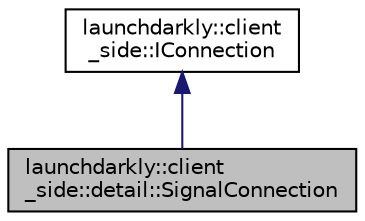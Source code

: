 digraph "launchdarkly::client_side::detail::SignalConnection"
{
 // LATEX_PDF_SIZE
  edge [fontname="Helvetica",fontsize="10",labelfontname="Helvetica",labelfontsize="10"];
  node [fontname="Helvetica",fontsize="10",shape=record];
  Node1 [label="launchdarkly::client\l_side::detail::SignalConnection",height=0.2,width=0.4,color="black", fillcolor="grey75", style="filled", fontcolor="black",tooltip=" "];
  Node2 -> Node1 [dir="back",color="midnightblue",fontsize="10",style="solid"];
  Node2 [label="launchdarkly::client\l_side::IConnection",height=0.2,width=0.4,color="black", fillcolor="white", style="filled",URL="$classlaunchdarkly_1_1client__side_1_1IConnection.html",tooltip=" "];
}
